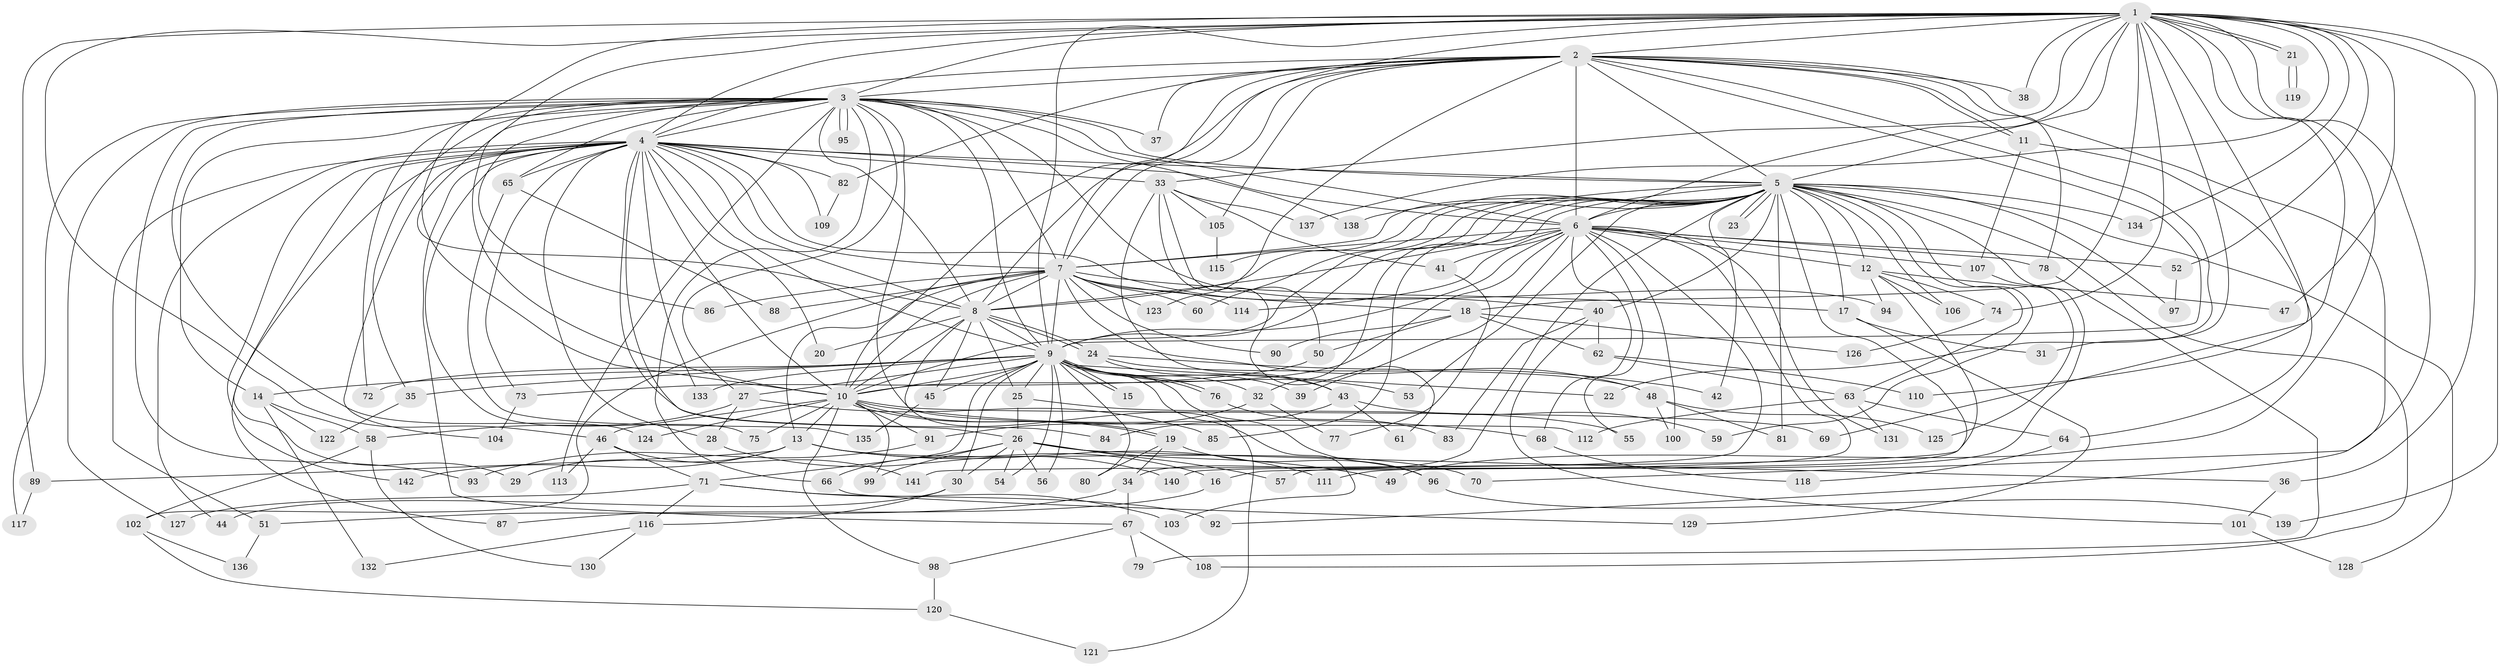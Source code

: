 // coarse degree distribution, {27: 0.009174311926605505, 19: 0.01834862385321101, 24: 0.009174311926605505, 29: 0.009174311926605505, 34: 0.009174311926605505, 20: 0.009174311926605505, 22: 0.009174311926605505, 16: 0.009174311926605505, 32: 0.009174311926605505, 8: 0.01834862385321101, 2: 0.5504587155963303, 3: 0.1559633027522936, 4: 0.07339449541284404, 5: 0.045871559633027525, 10: 0.009174311926605505, 6: 0.03669724770642202, 7: 0.009174311926605505, 1: 0.009174311926605505}
// Generated by graph-tools (version 1.1) at 2025/23/03/03/25 07:23:39]
// undirected, 142 vertices, 309 edges
graph export_dot {
graph [start="1"]
  node [color=gray90,style=filled];
  1;
  2;
  3;
  4;
  5;
  6;
  7;
  8;
  9;
  10;
  11;
  12;
  13;
  14;
  15;
  16;
  17;
  18;
  19;
  20;
  21;
  22;
  23;
  24;
  25;
  26;
  27;
  28;
  29;
  30;
  31;
  32;
  33;
  34;
  35;
  36;
  37;
  38;
  39;
  40;
  41;
  42;
  43;
  44;
  45;
  46;
  47;
  48;
  49;
  50;
  51;
  52;
  53;
  54;
  55;
  56;
  57;
  58;
  59;
  60;
  61;
  62;
  63;
  64;
  65;
  66;
  67;
  68;
  69;
  70;
  71;
  72;
  73;
  74;
  75;
  76;
  77;
  78;
  79;
  80;
  81;
  82;
  83;
  84;
  85;
  86;
  87;
  88;
  89;
  90;
  91;
  92;
  93;
  94;
  95;
  96;
  97;
  98;
  99;
  100;
  101;
  102;
  103;
  104;
  105;
  106;
  107;
  108;
  109;
  110;
  111;
  112;
  113;
  114;
  115;
  116;
  117;
  118;
  119;
  120;
  121;
  122;
  123;
  124;
  125;
  126;
  127;
  128;
  129;
  130;
  131;
  132;
  133;
  134;
  135;
  136;
  137;
  138;
  139;
  140;
  141;
  142;
  1 -- 2;
  1 -- 3;
  1 -- 4;
  1 -- 5;
  1 -- 6;
  1 -- 7;
  1 -- 8;
  1 -- 9;
  1 -- 10;
  1 -- 18;
  1 -- 21;
  1 -- 21;
  1 -- 31;
  1 -- 33;
  1 -- 36;
  1 -- 38;
  1 -- 46;
  1 -- 47;
  1 -- 49;
  1 -- 52;
  1 -- 69;
  1 -- 70;
  1 -- 74;
  1 -- 89;
  1 -- 110;
  1 -- 134;
  1 -- 137;
  1 -- 139;
  2 -- 3;
  2 -- 4;
  2 -- 5;
  2 -- 6;
  2 -- 7;
  2 -- 8;
  2 -- 9;
  2 -- 10;
  2 -- 11;
  2 -- 11;
  2 -- 22;
  2 -- 37;
  2 -- 38;
  2 -- 78;
  2 -- 82;
  2 -- 92;
  2 -- 105;
  2 -- 123;
  3 -- 4;
  3 -- 5;
  3 -- 6;
  3 -- 7;
  3 -- 8;
  3 -- 9;
  3 -- 10;
  3 -- 14;
  3 -- 27;
  3 -- 35;
  3 -- 37;
  3 -- 65;
  3 -- 66;
  3 -- 72;
  3 -- 86;
  3 -- 93;
  3 -- 94;
  3 -- 95;
  3 -- 95;
  3 -- 112;
  3 -- 113;
  3 -- 117;
  3 -- 124;
  3 -- 127;
  3 -- 138;
  4 -- 5;
  4 -- 6;
  4 -- 7;
  4 -- 8;
  4 -- 9;
  4 -- 10;
  4 -- 20;
  4 -- 26;
  4 -- 28;
  4 -- 29;
  4 -- 33;
  4 -- 40;
  4 -- 44;
  4 -- 51;
  4 -- 65;
  4 -- 67;
  4 -- 73;
  4 -- 75;
  4 -- 82;
  4 -- 84;
  4 -- 87;
  4 -- 104;
  4 -- 109;
  4 -- 133;
  4 -- 142;
  5 -- 6;
  5 -- 7;
  5 -- 8;
  5 -- 9;
  5 -- 10;
  5 -- 12;
  5 -- 17;
  5 -- 23;
  5 -- 23;
  5 -- 32;
  5 -- 34;
  5 -- 40;
  5 -- 42;
  5 -- 53;
  5 -- 57;
  5 -- 59;
  5 -- 60;
  5 -- 63;
  5 -- 81;
  5 -- 85;
  5 -- 97;
  5 -- 106;
  5 -- 108;
  5 -- 111;
  5 -- 115;
  5 -- 128;
  5 -- 134;
  5 -- 138;
  6 -- 7;
  6 -- 8;
  6 -- 9;
  6 -- 10;
  6 -- 12;
  6 -- 16;
  6 -- 39;
  6 -- 41;
  6 -- 52;
  6 -- 55;
  6 -- 68;
  6 -- 78;
  6 -- 100;
  6 -- 107;
  6 -- 114;
  6 -- 131;
  6 -- 140;
  7 -- 8;
  7 -- 9;
  7 -- 10;
  7 -- 13;
  7 -- 17;
  7 -- 18;
  7 -- 48;
  7 -- 60;
  7 -- 86;
  7 -- 88;
  7 -- 90;
  7 -- 102;
  7 -- 114;
  7 -- 123;
  8 -- 9;
  8 -- 10;
  8 -- 20;
  8 -- 24;
  8 -- 24;
  8 -- 25;
  8 -- 45;
  8 -- 121;
  9 -- 10;
  9 -- 14;
  9 -- 15;
  9 -- 15;
  9 -- 22;
  9 -- 25;
  9 -- 27;
  9 -- 30;
  9 -- 32;
  9 -- 35;
  9 -- 39;
  9 -- 45;
  9 -- 53;
  9 -- 54;
  9 -- 56;
  9 -- 71;
  9 -- 72;
  9 -- 76;
  9 -- 76;
  9 -- 80;
  9 -- 96;
  9 -- 103;
  9 -- 133;
  10 -- 13;
  10 -- 19;
  10 -- 19;
  10 -- 46;
  10 -- 68;
  10 -- 69;
  10 -- 75;
  10 -- 91;
  10 -- 98;
  10 -- 99;
  10 -- 124;
  11 -- 64;
  11 -- 107;
  12 -- 47;
  12 -- 74;
  12 -- 94;
  12 -- 106;
  12 -- 141;
  13 -- 16;
  13 -- 29;
  13 -- 70;
  13 -- 89;
  13 -- 111;
  13 -- 142;
  14 -- 58;
  14 -- 122;
  14 -- 132;
  16 -- 87;
  17 -- 31;
  17 -- 129;
  18 -- 50;
  18 -- 62;
  18 -- 90;
  18 -- 126;
  19 -- 34;
  19 -- 80;
  19 -- 96;
  21 -- 119;
  21 -- 119;
  24 -- 42;
  24 -- 43;
  24 -- 48;
  25 -- 26;
  25 -- 55;
  26 -- 30;
  26 -- 36;
  26 -- 49;
  26 -- 54;
  26 -- 56;
  26 -- 57;
  26 -- 66;
  26 -- 99;
  27 -- 28;
  27 -- 58;
  27 -- 85;
  28 -- 140;
  30 -- 44;
  30 -- 116;
  32 -- 77;
  32 -- 91;
  33 -- 41;
  33 -- 43;
  33 -- 50;
  33 -- 61;
  33 -- 105;
  33 -- 137;
  34 -- 51;
  34 -- 67;
  35 -- 122;
  36 -- 101;
  40 -- 62;
  40 -- 83;
  40 -- 101;
  41 -- 77;
  43 -- 59;
  43 -- 61;
  43 -- 84;
  45 -- 135;
  46 -- 71;
  46 -- 113;
  46 -- 141;
  48 -- 81;
  48 -- 100;
  48 -- 125;
  50 -- 73;
  51 -- 136;
  52 -- 97;
  58 -- 102;
  58 -- 130;
  62 -- 63;
  62 -- 110;
  63 -- 64;
  63 -- 112;
  63 -- 131;
  64 -- 118;
  65 -- 88;
  65 -- 135;
  66 -- 129;
  67 -- 79;
  67 -- 98;
  67 -- 108;
  68 -- 118;
  71 -- 92;
  71 -- 103;
  71 -- 116;
  71 -- 127;
  73 -- 104;
  74 -- 126;
  76 -- 83;
  78 -- 79;
  82 -- 109;
  89 -- 117;
  91 -- 93;
  96 -- 139;
  98 -- 120;
  101 -- 128;
  102 -- 120;
  102 -- 136;
  105 -- 115;
  107 -- 125;
  116 -- 130;
  116 -- 132;
  120 -- 121;
}
